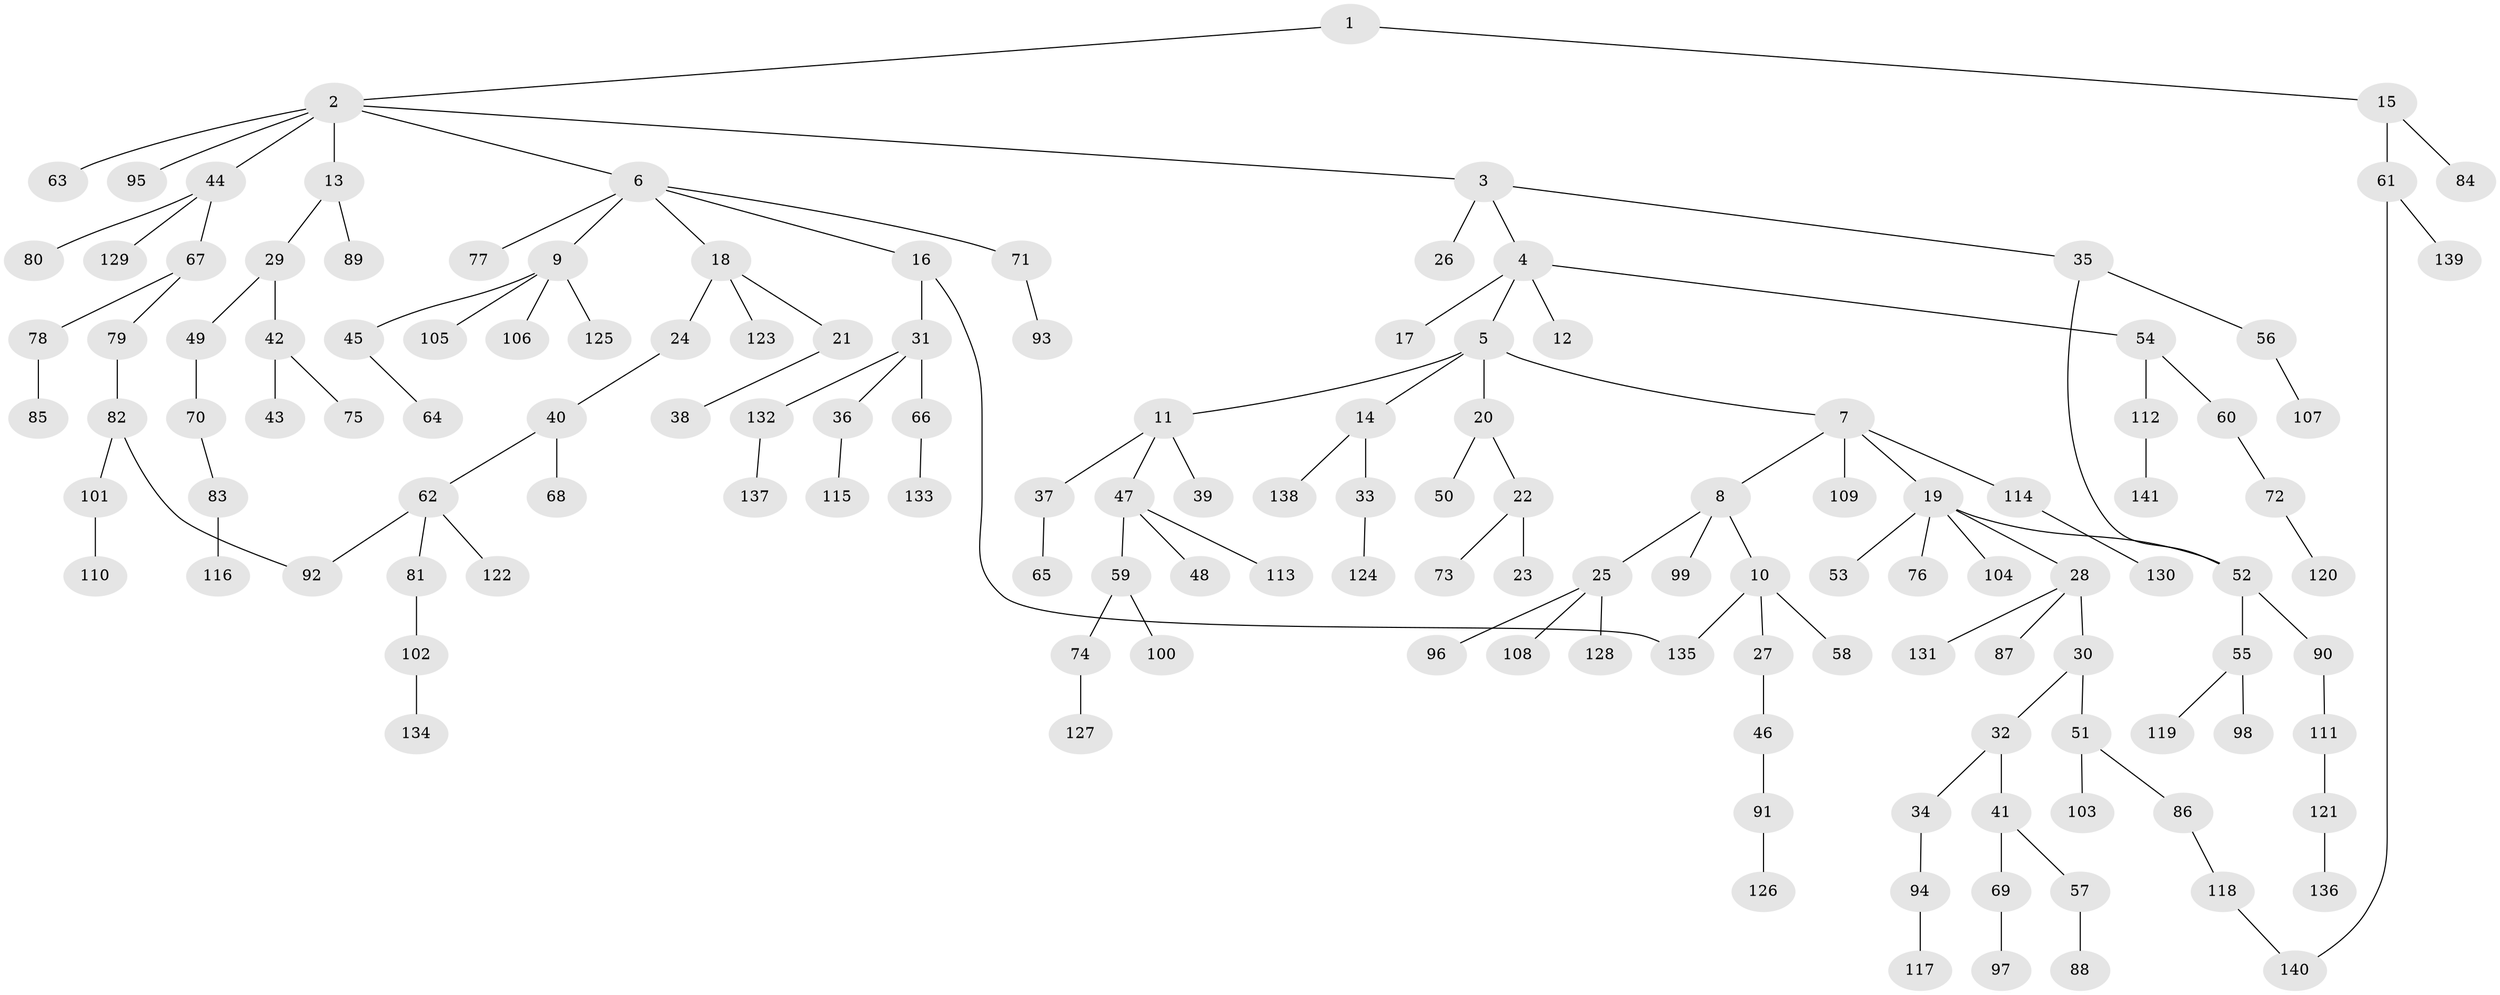 // coarse degree distribution, {2: 0.18811881188118812, 9: 0.019801980198019802, 7: 0.009900990099009901, 5: 0.019801980198019802, 4: 0.06930693069306931, 3: 0.1485148514851485, 1: 0.5346534653465347, 8: 0.009900990099009901}
// Generated by graph-tools (version 1.1) at 2025/51/02/27/25 19:51:39]
// undirected, 141 vertices, 144 edges
graph export_dot {
graph [start="1"]
  node [color=gray90,style=filled];
  1;
  2;
  3;
  4;
  5;
  6;
  7;
  8;
  9;
  10;
  11;
  12;
  13;
  14;
  15;
  16;
  17;
  18;
  19;
  20;
  21;
  22;
  23;
  24;
  25;
  26;
  27;
  28;
  29;
  30;
  31;
  32;
  33;
  34;
  35;
  36;
  37;
  38;
  39;
  40;
  41;
  42;
  43;
  44;
  45;
  46;
  47;
  48;
  49;
  50;
  51;
  52;
  53;
  54;
  55;
  56;
  57;
  58;
  59;
  60;
  61;
  62;
  63;
  64;
  65;
  66;
  67;
  68;
  69;
  70;
  71;
  72;
  73;
  74;
  75;
  76;
  77;
  78;
  79;
  80;
  81;
  82;
  83;
  84;
  85;
  86;
  87;
  88;
  89;
  90;
  91;
  92;
  93;
  94;
  95;
  96;
  97;
  98;
  99;
  100;
  101;
  102;
  103;
  104;
  105;
  106;
  107;
  108;
  109;
  110;
  111;
  112;
  113;
  114;
  115;
  116;
  117;
  118;
  119;
  120;
  121;
  122;
  123;
  124;
  125;
  126;
  127;
  128;
  129;
  130;
  131;
  132;
  133;
  134;
  135;
  136;
  137;
  138;
  139;
  140;
  141;
  1 -- 2;
  1 -- 15;
  2 -- 3;
  2 -- 6;
  2 -- 13;
  2 -- 44;
  2 -- 63;
  2 -- 95;
  3 -- 4;
  3 -- 26;
  3 -- 35;
  4 -- 5;
  4 -- 12;
  4 -- 17;
  4 -- 54;
  5 -- 7;
  5 -- 11;
  5 -- 14;
  5 -- 20;
  6 -- 9;
  6 -- 16;
  6 -- 18;
  6 -- 71;
  6 -- 77;
  7 -- 8;
  7 -- 19;
  7 -- 109;
  7 -- 114;
  8 -- 10;
  8 -- 25;
  8 -- 99;
  9 -- 45;
  9 -- 105;
  9 -- 106;
  9 -- 125;
  10 -- 27;
  10 -- 58;
  10 -- 135;
  11 -- 37;
  11 -- 39;
  11 -- 47;
  13 -- 29;
  13 -- 89;
  14 -- 33;
  14 -- 138;
  15 -- 61;
  15 -- 84;
  16 -- 31;
  16 -- 135;
  18 -- 21;
  18 -- 24;
  18 -- 123;
  19 -- 28;
  19 -- 53;
  19 -- 76;
  19 -- 104;
  19 -- 52;
  20 -- 22;
  20 -- 50;
  21 -- 38;
  22 -- 23;
  22 -- 73;
  24 -- 40;
  25 -- 96;
  25 -- 108;
  25 -- 128;
  27 -- 46;
  28 -- 30;
  28 -- 87;
  28 -- 131;
  29 -- 42;
  29 -- 49;
  30 -- 32;
  30 -- 51;
  31 -- 36;
  31 -- 66;
  31 -- 132;
  32 -- 34;
  32 -- 41;
  33 -- 124;
  34 -- 94;
  35 -- 52;
  35 -- 56;
  36 -- 115;
  37 -- 65;
  40 -- 62;
  40 -- 68;
  41 -- 57;
  41 -- 69;
  42 -- 43;
  42 -- 75;
  44 -- 67;
  44 -- 80;
  44 -- 129;
  45 -- 64;
  46 -- 91;
  47 -- 48;
  47 -- 59;
  47 -- 113;
  49 -- 70;
  51 -- 86;
  51 -- 103;
  52 -- 55;
  52 -- 90;
  54 -- 60;
  54 -- 112;
  55 -- 98;
  55 -- 119;
  56 -- 107;
  57 -- 88;
  59 -- 74;
  59 -- 100;
  60 -- 72;
  61 -- 139;
  61 -- 140;
  62 -- 81;
  62 -- 122;
  62 -- 92;
  66 -- 133;
  67 -- 78;
  67 -- 79;
  69 -- 97;
  70 -- 83;
  71 -- 93;
  72 -- 120;
  74 -- 127;
  78 -- 85;
  79 -- 82;
  81 -- 102;
  82 -- 92;
  82 -- 101;
  83 -- 116;
  86 -- 118;
  90 -- 111;
  91 -- 126;
  94 -- 117;
  101 -- 110;
  102 -- 134;
  111 -- 121;
  112 -- 141;
  114 -- 130;
  118 -- 140;
  121 -- 136;
  132 -- 137;
}
